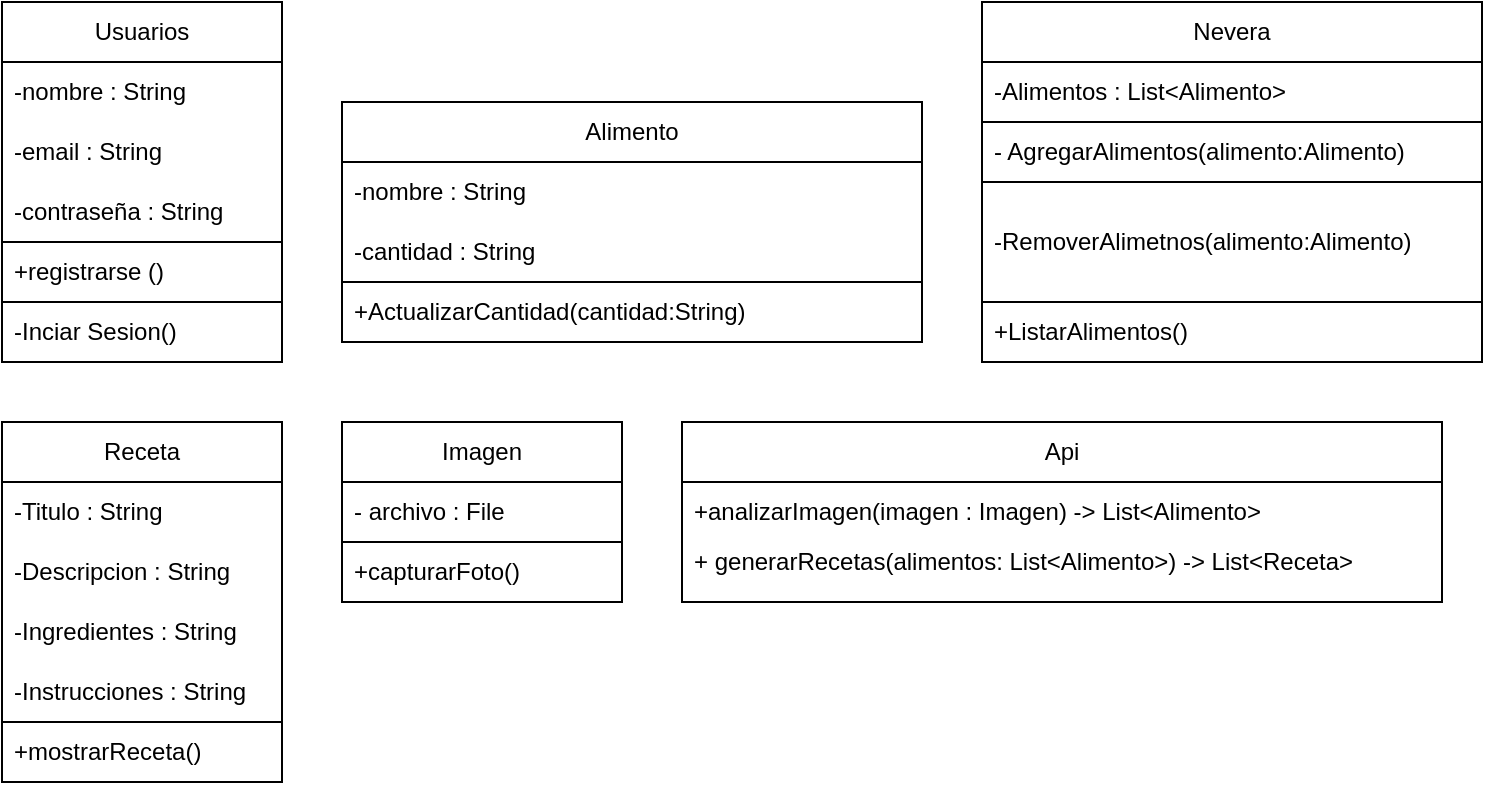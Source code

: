<mxfile version="24.7.4">
  <diagram id="5QM9yCdh8POwRT8TsMwi" name="Página-1">
    <mxGraphModel dx="1050" dy="557" grid="1" gridSize="10" guides="1" tooltips="1" connect="1" arrows="1" fold="1" page="1" pageScale="1" pageWidth="827" pageHeight="1169" math="0" shadow="0">
      <root>
        <mxCell id="0" />
        <mxCell id="1" parent="0" />
        <mxCell id="IgAQHTEFS6Pf1Pk2S__--1" value="Usuarios" style="swimlane;fontStyle=0;childLayout=stackLayout;horizontal=1;startSize=30;horizontalStack=0;resizeParent=1;resizeParentMax=0;resizeLast=0;collapsible=1;marginBottom=0;whiteSpace=wrap;html=1;" vertex="1" parent="1">
          <mxGeometry x="130" y="80" width="140" height="180" as="geometry" />
        </mxCell>
        <mxCell id="IgAQHTEFS6Pf1Pk2S__--2" value="-nombre : String" style="text;strokeColor=none;fillColor=none;align=left;verticalAlign=middle;spacingLeft=4;spacingRight=4;overflow=hidden;points=[[0,0.5],[1,0.5]];portConstraint=eastwest;rotatable=0;whiteSpace=wrap;html=1;" vertex="1" parent="IgAQHTEFS6Pf1Pk2S__--1">
          <mxGeometry y="30" width="140" height="30" as="geometry" />
        </mxCell>
        <mxCell id="IgAQHTEFS6Pf1Pk2S__--3" value="-email : String" style="text;strokeColor=none;fillColor=none;align=left;verticalAlign=middle;spacingLeft=4;spacingRight=4;overflow=hidden;points=[[0,0.5],[1,0.5]];portConstraint=eastwest;rotatable=0;whiteSpace=wrap;html=1;" vertex="1" parent="IgAQHTEFS6Pf1Pk2S__--1">
          <mxGeometry y="60" width="140" height="30" as="geometry" />
        </mxCell>
        <mxCell id="IgAQHTEFS6Pf1Pk2S__--4" value="-contraseña : String" style="text;strokeColor=none;fillColor=none;align=left;verticalAlign=middle;spacingLeft=4;spacingRight=4;overflow=hidden;points=[[0,0.5],[1,0.5]];portConstraint=eastwest;rotatable=0;whiteSpace=wrap;html=1;" vertex="1" parent="IgAQHTEFS6Pf1Pk2S__--1">
          <mxGeometry y="90" width="140" height="30" as="geometry" />
        </mxCell>
        <mxCell id="IgAQHTEFS6Pf1Pk2S__--25" value="+registrarse ()" style="text;strokeColor=default;fillColor=none;align=left;verticalAlign=middle;spacingLeft=4;spacingRight=4;overflow=hidden;points=[[0,0.5],[1,0.5]];portConstraint=eastwest;rotatable=0;whiteSpace=wrap;html=1;strokeWidth=1;perimeterSpacing=1;" vertex="1" parent="IgAQHTEFS6Pf1Pk2S__--1">
          <mxGeometry y="120" width="140" height="30" as="geometry" />
        </mxCell>
        <mxCell id="IgAQHTEFS6Pf1Pk2S__--26" value="-Inciar Sesion()" style="text;strokeColor=none;fillColor=none;align=left;verticalAlign=middle;spacingLeft=4;spacingRight=4;overflow=hidden;points=[[0,0.5],[1,0.5]];portConstraint=eastwest;rotatable=0;whiteSpace=wrap;html=1;" vertex="1" parent="IgAQHTEFS6Pf1Pk2S__--1">
          <mxGeometry y="150" width="140" height="30" as="geometry" />
        </mxCell>
        <mxCell id="IgAQHTEFS6Pf1Pk2S__--5" value="Alimento" style="swimlane;fontStyle=0;childLayout=stackLayout;horizontal=1;startSize=30;horizontalStack=0;resizeParent=1;resizeParentMax=0;resizeLast=0;collapsible=1;marginBottom=0;whiteSpace=wrap;html=1;" vertex="1" parent="1">
          <mxGeometry x="300" y="130" width="290" height="120" as="geometry" />
        </mxCell>
        <mxCell id="IgAQHTEFS6Pf1Pk2S__--6" value="-nombre : String" style="text;strokeColor=none;fillColor=none;align=left;verticalAlign=middle;spacingLeft=4;spacingRight=4;overflow=hidden;points=[[0,0.5],[1,0.5]];portConstraint=eastwest;rotatable=0;whiteSpace=wrap;html=1;" vertex="1" parent="IgAQHTEFS6Pf1Pk2S__--5">
          <mxGeometry y="30" width="290" height="30" as="geometry" />
        </mxCell>
        <mxCell id="IgAQHTEFS6Pf1Pk2S__--7" value="-cantidad : String" style="text;strokeColor=none;fillColor=none;align=left;verticalAlign=middle;spacingLeft=4;spacingRight=4;overflow=hidden;points=[[0,0.5],[1,0.5]];portConstraint=eastwest;rotatable=0;whiteSpace=wrap;html=1;" vertex="1" parent="IgAQHTEFS6Pf1Pk2S__--5">
          <mxGeometry y="60" width="290" height="30" as="geometry" />
        </mxCell>
        <mxCell id="IgAQHTEFS6Pf1Pk2S__--8" value="+ActualizarCantidad(cantidad:String)" style="text;strokeColor=default;fillColor=none;align=left;verticalAlign=middle;spacingLeft=4;spacingRight=4;overflow=hidden;points=[[0,0.5],[1,0.5]];portConstraint=eastwest;rotatable=0;whiteSpace=wrap;html=1;" vertex="1" parent="IgAQHTEFS6Pf1Pk2S__--5">
          <mxGeometry y="90" width="290" height="30" as="geometry" />
        </mxCell>
        <mxCell id="IgAQHTEFS6Pf1Pk2S__--9" value="Nevera" style="swimlane;fontStyle=0;childLayout=stackLayout;horizontal=1;startSize=30;horizontalStack=0;resizeParent=1;resizeParentMax=0;resizeLast=0;collapsible=1;marginBottom=0;whiteSpace=wrap;html=1;" vertex="1" parent="1">
          <mxGeometry x="620" y="80" width="250" height="180" as="geometry" />
        </mxCell>
        <mxCell id="IgAQHTEFS6Pf1Pk2S__--10" value="-Alimentos : List&amp;lt;Alimento&amp;gt;" style="text;strokeColor=none;fillColor=none;align=left;verticalAlign=middle;spacingLeft=4;spacingRight=4;overflow=hidden;points=[[0,0.5],[1,0.5]];portConstraint=eastwest;rotatable=0;whiteSpace=wrap;html=1;" vertex="1" parent="IgAQHTEFS6Pf1Pk2S__--9">
          <mxGeometry y="30" width="250" height="30" as="geometry" />
        </mxCell>
        <mxCell id="IgAQHTEFS6Pf1Pk2S__--11" value="- AgregarAlimentos(alimento:Alimento)" style="text;strokeColor=default;fillColor=none;align=left;verticalAlign=middle;spacingLeft=4;spacingRight=4;overflow=hidden;points=[[0,0.5],[1,0.5]];portConstraint=eastwest;rotatable=0;whiteSpace=wrap;html=1;" vertex="1" parent="IgAQHTEFS6Pf1Pk2S__--9">
          <mxGeometry y="60" width="250" height="30" as="geometry" />
        </mxCell>
        <mxCell id="IgAQHTEFS6Pf1Pk2S__--12" value="-RemoverAlimetnos(alimento:Alimento)" style="text;strokeColor=none;fillColor=none;align=left;verticalAlign=middle;spacingLeft=4;spacingRight=4;overflow=hidden;points=[[0,0.5],[1,0.5]];portConstraint=eastwest;rotatable=0;whiteSpace=wrap;html=1;" vertex="1" parent="IgAQHTEFS6Pf1Pk2S__--9">
          <mxGeometry y="90" width="250" height="60" as="geometry" />
        </mxCell>
        <mxCell id="IgAQHTEFS6Pf1Pk2S__--28" value="+ListarAlimentos()" style="text;strokeColor=default;fillColor=none;align=left;verticalAlign=middle;spacingLeft=4;spacingRight=4;overflow=hidden;points=[[0,0.5],[1,0.5]];portConstraint=eastwest;rotatable=0;whiteSpace=wrap;html=1;" vertex="1" parent="IgAQHTEFS6Pf1Pk2S__--9">
          <mxGeometry y="150" width="250" height="30" as="geometry" />
        </mxCell>
        <mxCell id="IgAQHTEFS6Pf1Pk2S__--13" value="Receta" style="swimlane;fontStyle=0;childLayout=stackLayout;horizontal=1;startSize=30;horizontalStack=0;resizeParent=1;resizeParentMax=0;resizeLast=0;collapsible=1;marginBottom=0;whiteSpace=wrap;html=1;" vertex="1" parent="1">
          <mxGeometry x="130" y="290" width="140" height="180" as="geometry" />
        </mxCell>
        <mxCell id="IgAQHTEFS6Pf1Pk2S__--14" value="-Titulo : String" style="text;strokeColor=none;fillColor=none;align=left;verticalAlign=middle;spacingLeft=4;spacingRight=4;overflow=hidden;points=[[0,0.5],[1,0.5]];portConstraint=eastwest;rotatable=0;whiteSpace=wrap;html=1;" vertex="1" parent="IgAQHTEFS6Pf1Pk2S__--13">
          <mxGeometry y="30" width="140" height="30" as="geometry" />
        </mxCell>
        <mxCell id="IgAQHTEFS6Pf1Pk2S__--15" value="-Descripcion : String" style="text;strokeColor=none;fillColor=none;align=left;verticalAlign=middle;spacingLeft=4;spacingRight=4;overflow=hidden;points=[[0,0.5],[1,0.5]];portConstraint=eastwest;rotatable=0;whiteSpace=wrap;html=1;" vertex="1" parent="IgAQHTEFS6Pf1Pk2S__--13">
          <mxGeometry y="60" width="140" height="30" as="geometry" />
        </mxCell>
        <mxCell id="IgAQHTEFS6Pf1Pk2S__--16" value="-Ingredientes : String" style="text;strokeColor=none;fillColor=none;align=left;verticalAlign=middle;spacingLeft=4;spacingRight=4;overflow=hidden;points=[[0,0.5],[1,0.5]];portConstraint=eastwest;rotatable=0;whiteSpace=wrap;html=1;" vertex="1" parent="IgAQHTEFS6Pf1Pk2S__--13">
          <mxGeometry y="90" width="140" height="30" as="geometry" />
        </mxCell>
        <mxCell id="IgAQHTEFS6Pf1Pk2S__--29" value="-Instrucciones : String" style="text;strokeColor=none;fillColor=none;align=left;verticalAlign=middle;spacingLeft=4;spacingRight=4;overflow=hidden;points=[[0,0.5],[1,0.5]];portConstraint=eastwest;rotatable=0;whiteSpace=wrap;html=1;" vertex="1" parent="IgAQHTEFS6Pf1Pk2S__--13">
          <mxGeometry y="120" width="140" height="30" as="geometry" />
        </mxCell>
        <mxCell id="IgAQHTEFS6Pf1Pk2S__--30" value="+mostrarReceta()" style="text;strokeColor=default;fillColor=none;align=left;verticalAlign=middle;spacingLeft=4;spacingRight=4;overflow=hidden;points=[[0,0.5],[1,0.5]];portConstraint=eastwest;rotatable=0;whiteSpace=wrap;html=1;" vertex="1" parent="IgAQHTEFS6Pf1Pk2S__--13">
          <mxGeometry y="150" width="140" height="30" as="geometry" />
        </mxCell>
        <mxCell id="IgAQHTEFS6Pf1Pk2S__--17" value="Imagen" style="swimlane;fontStyle=0;childLayout=stackLayout;horizontal=1;startSize=30;horizontalStack=0;resizeParent=1;resizeParentMax=0;resizeLast=0;collapsible=1;marginBottom=0;whiteSpace=wrap;html=1;" vertex="1" parent="1">
          <mxGeometry x="300" y="290" width="140" height="90" as="geometry" />
        </mxCell>
        <mxCell id="IgAQHTEFS6Pf1Pk2S__--18" value="- archivo : File" style="text;strokeColor=none;fillColor=none;align=left;verticalAlign=middle;spacingLeft=4;spacingRight=4;overflow=hidden;points=[[0,0.5],[1,0.5]];portConstraint=eastwest;rotatable=0;whiteSpace=wrap;html=1;" vertex="1" parent="IgAQHTEFS6Pf1Pk2S__--17">
          <mxGeometry y="30" width="140" height="30" as="geometry" />
        </mxCell>
        <mxCell id="IgAQHTEFS6Pf1Pk2S__--19" value="+capturarFoto()" style="text;strokeColor=default;fillColor=none;align=left;verticalAlign=middle;spacingLeft=4;spacingRight=4;overflow=hidden;points=[[0,0.5],[1,0.5]];portConstraint=eastwest;rotatable=0;whiteSpace=wrap;html=1;" vertex="1" parent="IgAQHTEFS6Pf1Pk2S__--17">
          <mxGeometry y="60" width="140" height="30" as="geometry" />
        </mxCell>
        <mxCell id="IgAQHTEFS6Pf1Pk2S__--21" value="Api" style="swimlane;fontStyle=0;childLayout=stackLayout;horizontal=1;startSize=30;horizontalStack=0;resizeParent=1;resizeParentMax=0;resizeLast=0;collapsible=1;marginBottom=0;whiteSpace=wrap;html=1;" vertex="1" parent="1">
          <mxGeometry x="470" y="290" width="380" height="90" as="geometry" />
        </mxCell>
        <mxCell id="IgAQHTEFS6Pf1Pk2S__--22" value="+analizarImagen(imagen : Imagen) -&amp;gt; List&amp;lt;Alimento&amp;gt;" style="text;strokeColor=none;fillColor=none;align=left;verticalAlign=middle;spacingLeft=4;spacingRight=4;overflow=hidden;points=[[0,0.5],[1,0.5]];portConstraint=eastwest;rotatable=0;whiteSpace=wrap;html=1;" vertex="1" parent="IgAQHTEFS6Pf1Pk2S__--21">
          <mxGeometry y="30" width="380" height="30" as="geometry" />
        </mxCell>
        <mxCell id="IgAQHTEFS6Pf1Pk2S__--23" value="+ generarRecetas(alimentos: List&amp;lt;Alimento&amp;gt;) -&amp;gt; List&amp;lt;Receta&amp;gt;&amp;nbsp;&lt;div&gt;&lt;br&gt;&lt;/div&gt;" style="text;strokeColor=none;fillColor=none;align=left;verticalAlign=middle;spacingLeft=4;spacingRight=4;overflow=hidden;points=[[0,0.5],[1,0.5]];portConstraint=eastwest;rotatable=0;whiteSpace=wrap;html=1;" vertex="1" parent="IgAQHTEFS6Pf1Pk2S__--21">
          <mxGeometry y="60" width="380" height="30" as="geometry" />
        </mxCell>
      </root>
    </mxGraphModel>
  </diagram>
</mxfile>
